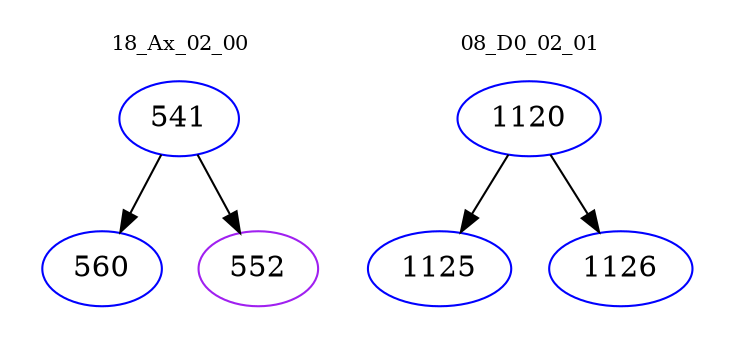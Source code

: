 digraph{
subgraph cluster_0 {
color = white
label = "18_Ax_02_00";
fontsize=10;
T0_541 [label="541", color="blue"]
T0_541 -> T0_560 [color="black"]
T0_560 [label="560", color="blue"]
T0_541 -> T0_552 [color="black"]
T0_552 [label="552", color="purple"]
}
subgraph cluster_1 {
color = white
label = "08_D0_02_01";
fontsize=10;
T1_1120 [label="1120", color="blue"]
T1_1120 -> T1_1125 [color="black"]
T1_1125 [label="1125", color="blue"]
T1_1120 -> T1_1126 [color="black"]
T1_1126 [label="1126", color="blue"]
}
}
